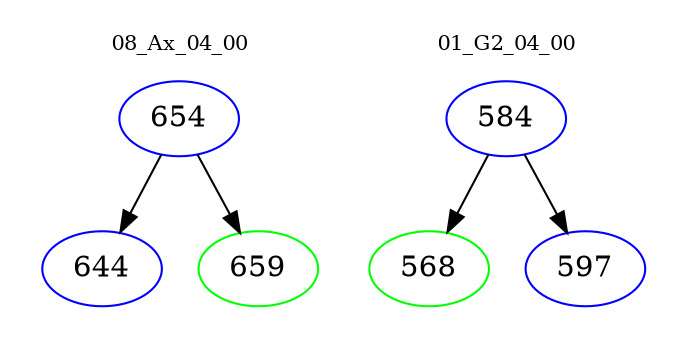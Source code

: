 digraph{
subgraph cluster_0 {
color = white
label = "08_Ax_04_00";
fontsize=10;
T0_654 [label="654", color="blue"]
T0_654 -> T0_644 [color="black"]
T0_644 [label="644", color="blue"]
T0_654 -> T0_659 [color="black"]
T0_659 [label="659", color="green"]
}
subgraph cluster_1 {
color = white
label = "01_G2_04_00";
fontsize=10;
T1_584 [label="584", color="blue"]
T1_584 -> T1_568 [color="black"]
T1_568 [label="568", color="green"]
T1_584 -> T1_597 [color="black"]
T1_597 [label="597", color="blue"]
}
}
